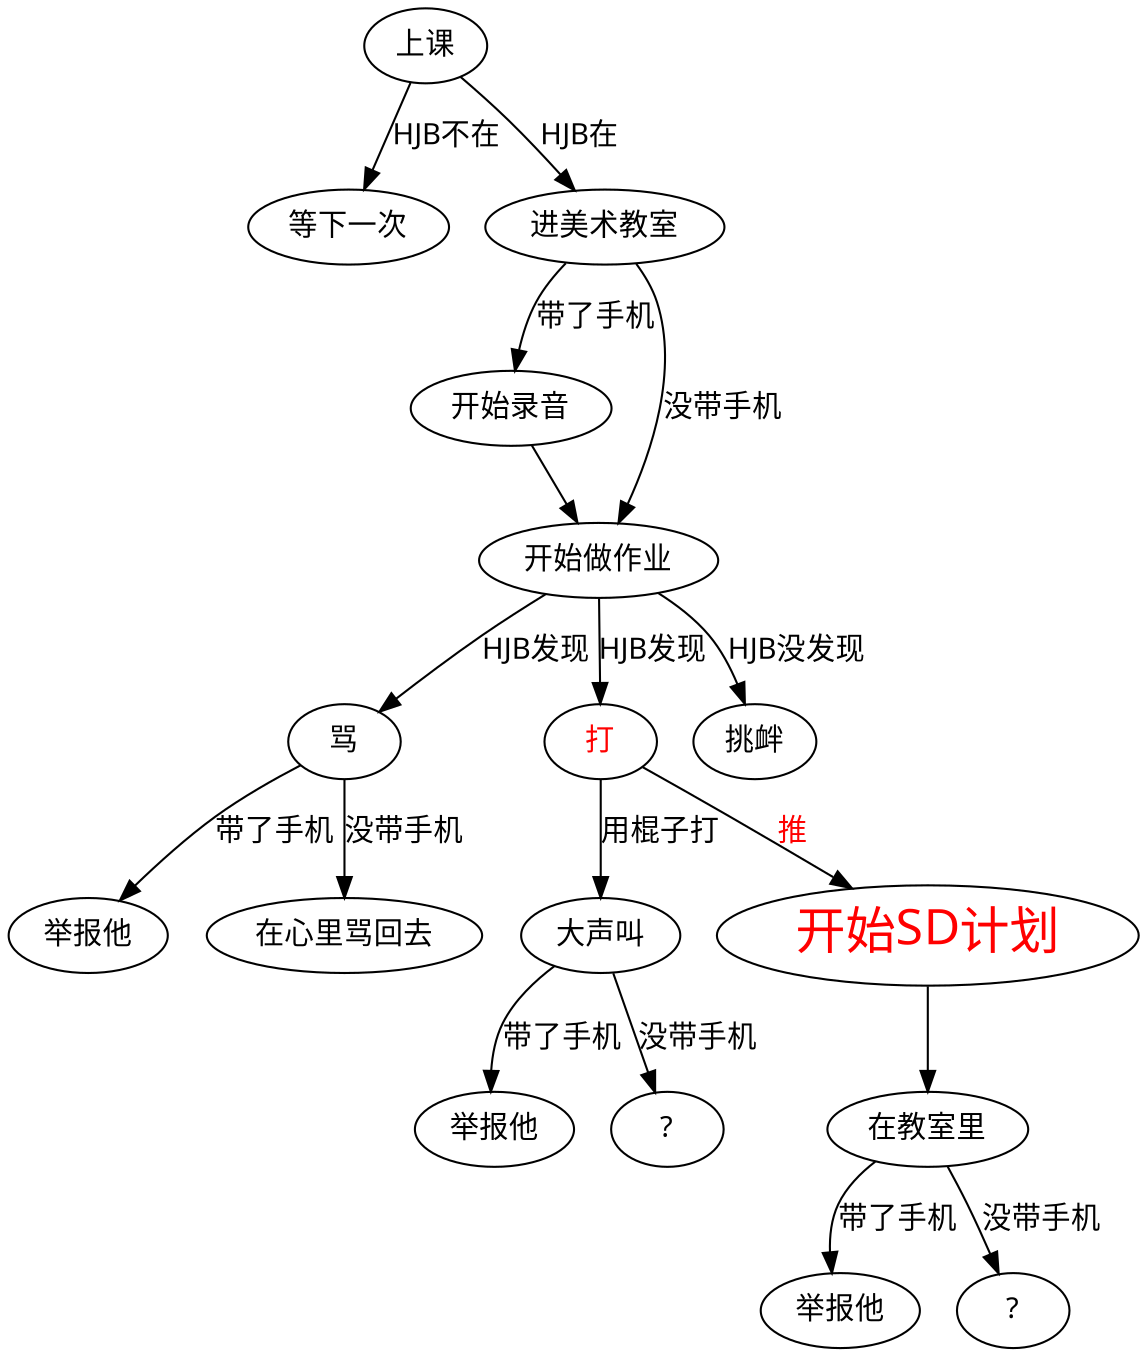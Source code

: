 digraph HJB{
  edge [fontname = "Microsoft YaHei"];
  node [fontname = "Microsoft YaHei"];
  ShangKe[label = "上课"];
  ShangKe_Noz[label = "等下一次"];
  ShangKe_Z[label = "进美术教室"];

  Phone_D[label = "开始录音"];
  Work_Start[label = "开始做作业"];

  HJB_Ma[label = "骂"];
  HJB_Da[label = "打",fontcolor=Red];

  HJB_Ma_Phone[label = "举报他"];
  HJB_Ma_No[label = "在心里骂回去"];


  HJB_Da_GZ[label = "大声叫"]//用棍子打
  HJB_Da_GZ_Phone[label = "举报他"];
  HJB_Da_GZ_No[label = "?"];

  We_TiaoXin[label = "挑衅"];
  SD_Start[label = "开始SD计划",fontcolor=Red,fontsize=24,fillcolor=Yellow];
  SD_JS[label = "在教室里"];
  SD_JS_Phone[label = "举报他"];
  SD_JS_No[label = "?"];

  ShangKe -> ShangKe_Noz[label = "HJB不在"];
  ShangKe -> ShangKe_Z[label = "HJB在"];
  ShangKe_Z -> Phone_D[label = "带了手机"]
  Phone_D -> Work_Start;
  ShangKe_Z -> Work_Start[label = "没带手机"];
  Work_Start -> HJB_Ma[label = "HJB发现"];
  Work_Start -> HJB_Da[label = "HJB发现"];
  Work_Start -> We_TiaoXin[label = "HJB没发现"];
  HJB_Ma -> HJB_Ma_Phone[label = "带了手机"];
  HJB_Ma -> HJB_Ma_No[label = "没带手机"];
  HJB_Da -> SD_Start[label = "推",fontcolor=Red];
  HJB_Da -> HJB_Da_GZ[label = "用棍子打"];
  HJB_Da_GZ -> HJB_Da_GZ_Phone[label = "带了手机"];
  HJB_Da_GZ -> HJB_Da_GZ_No[label = "没带手机"];
  SD_Start -> SD_JS;
  SD_JS -> SD_JS_Phone[label = "带了手机"];
  SD_JS -> SD_JS_No[label = "没带手机"];
}
